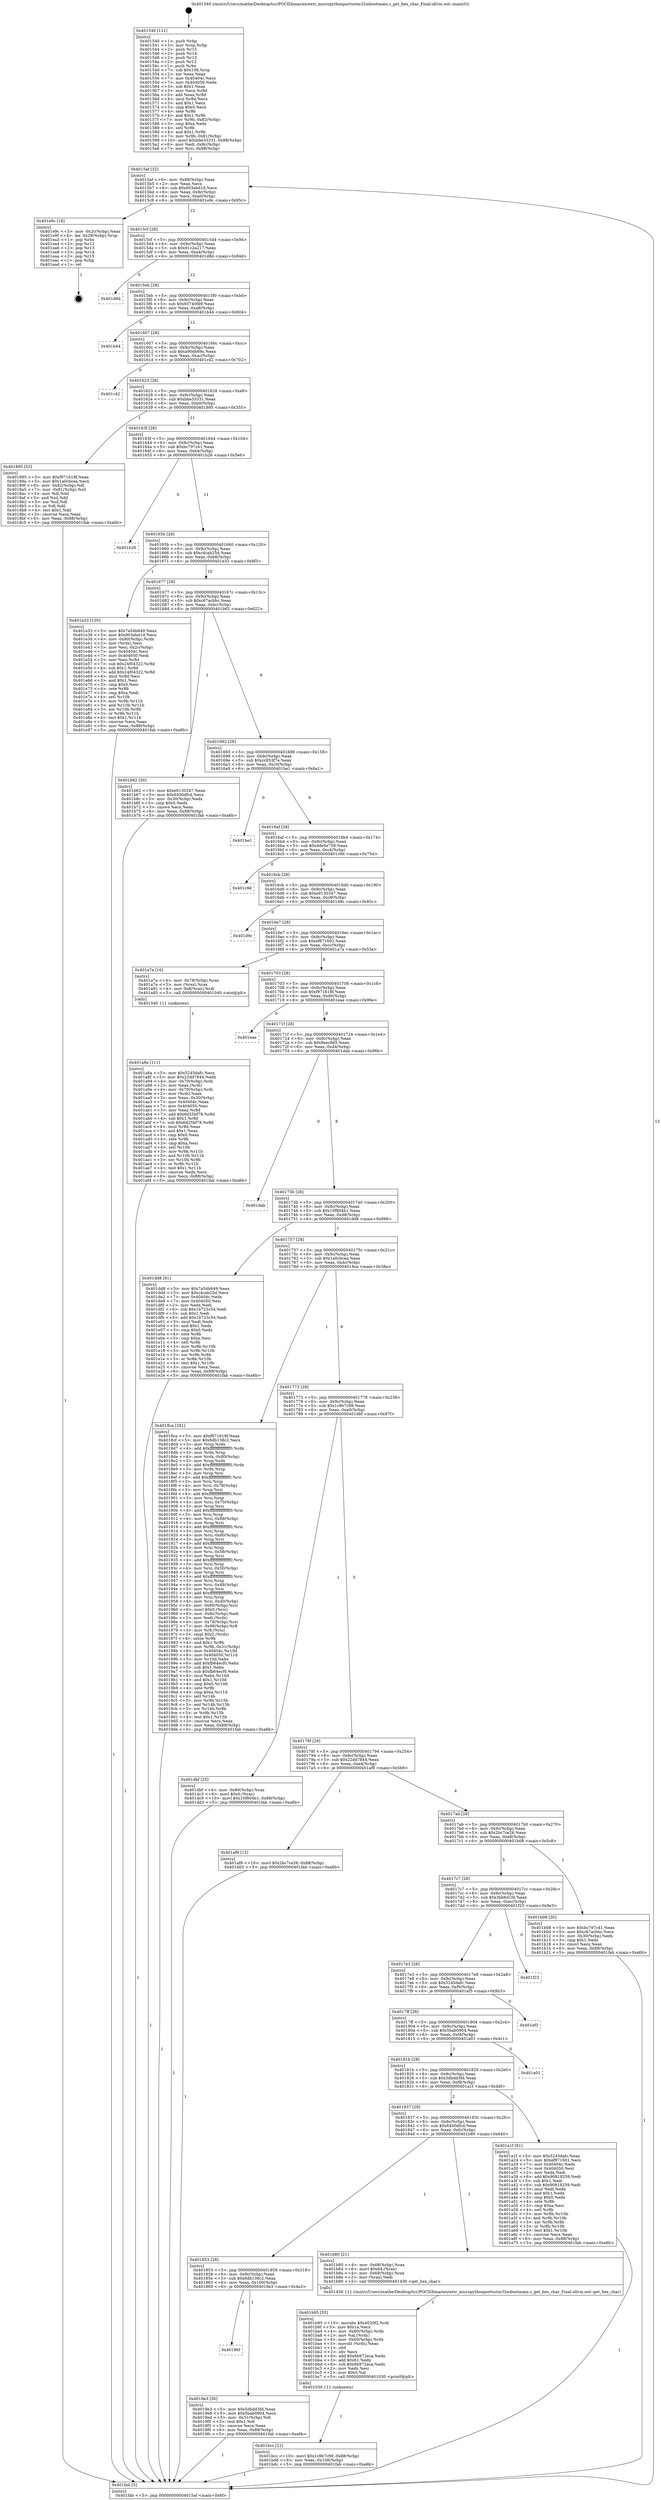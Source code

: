 digraph "0x401540" {
  label = "0x401540 (/mnt/c/Users/mathe/Desktop/tcc/POCII/binaries/extr_micropythonportsstm32mbootmain.c_get_hex_char_Final-ollvm.out::main(0))"
  labelloc = "t"
  node[shape=record]

  Entry [label="",width=0.3,height=0.3,shape=circle,fillcolor=black,style=filled]
  "0x4015af" [label="{
     0x4015af [32]\l
     | [instrs]\l
     &nbsp;&nbsp;0x4015af \<+6\>: mov -0x88(%rbp),%eax\l
     &nbsp;&nbsp;0x4015b5 \<+2\>: mov %eax,%ecx\l
     &nbsp;&nbsp;0x4015b7 \<+6\>: sub $0x803ebd1d,%ecx\l
     &nbsp;&nbsp;0x4015bd \<+6\>: mov %eax,-0x9c(%rbp)\l
     &nbsp;&nbsp;0x4015c3 \<+6\>: mov %ecx,-0xa0(%rbp)\l
     &nbsp;&nbsp;0x4015c9 \<+6\>: je 0000000000401e9c \<main+0x95c\>\l
  }"]
  "0x401e9c" [label="{
     0x401e9c [18]\l
     | [instrs]\l
     &nbsp;&nbsp;0x401e9c \<+3\>: mov -0x2c(%rbp),%eax\l
     &nbsp;&nbsp;0x401e9f \<+4\>: lea -0x28(%rbp),%rsp\l
     &nbsp;&nbsp;0x401ea3 \<+1\>: pop %rbx\l
     &nbsp;&nbsp;0x401ea4 \<+2\>: pop %r12\l
     &nbsp;&nbsp;0x401ea6 \<+2\>: pop %r13\l
     &nbsp;&nbsp;0x401ea8 \<+2\>: pop %r14\l
     &nbsp;&nbsp;0x401eaa \<+2\>: pop %r15\l
     &nbsp;&nbsp;0x401eac \<+1\>: pop %rbp\l
     &nbsp;&nbsp;0x401ead \<+1\>: ret\l
  }"]
  "0x4015cf" [label="{
     0x4015cf [28]\l
     | [instrs]\l
     &nbsp;&nbsp;0x4015cf \<+5\>: jmp 00000000004015d4 \<main+0x94\>\l
     &nbsp;&nbsp;0x4015d4 \<+6\>: mov -0x9c(%rbp),%eax\l
     &nbsp;&nbsp;0x4015da \<+5\>: sub $0x91c2a217,%eax\l
     &nbsp;&nbsp;0x4015df \<+6\>: mov %eax,-0xa4(%rbp)\l
     &nbsp;&nbsp;0x4015e5 \<+6\>: je 0000000000401d8d \<main+0x84d\>\l
  }"]
  Exit [label="",width=0.3,height=0.3,shape=circle,fillcolor=black,style=filled,peripheries=2]
  "0x401d8d" [label="{
     0x401d8d\l
  }", style=dashed]
  "0x4015eb" [label="{
     0x4015eb [28]\l
     | [instrs]\l
     &nbsp;&nbsp;0x4015eb \<+5\>: jmp 00000000004015f0 \<main+0xb0\>\l
     &nbsp;&nbsp;0x4015f0 \<+6\>: mov -0x9c(%rbp),%eax\l
     &nbsp;&nbsp;0x4015f6 \<+5\>: sub $0x93740fd9,%eax\l
     &nbsp;&nbsp;0x4015fb \<+6\>: mov %eax,-0xa8(%rbp)\l
     &nbsp;&nbsp;0x401601 \<+6\>: je 0000000000401b44 \<main+0x604\>\l
  }"]
  "0x401bcc" [label="{
     0x401bcc [21]\l
     | [instrs]\l
     &nbsp;&nbsp;0x401bcc \<+10\>: movl $0x1c9b7c99,-0x88(%rbp)\l
     &nbsp;&nbsp;0x401bd6 \<+6\>: mov %eax,-0x108(%rbp)\l
     &nbsp;&nbsp;0x401bdc \<+5\>: jmp 0000000000401fab \<main+0xa6b\>\l
  }"]
  "0x401b44" [label="{
     0x401b44\l
  }", style=dashed]
  "0x401607" [label="{
     0x401607 [28]\l
     | [instrs]\l
     &nbsp;&nbsp;0x401607 \<+5\>: jmp 000000000040160c \<main+0xcc\>\l
     &nbsp;&nbsp;0x40160c \<+6\>: mov -0x9c(%rbp),%eax\l
     &nbsp;&nbsp;0x401612 \<+5\>: sub $0xa90db69c,%eax\l
     &nbsp;&nbsp;0x401617 \<+6\>: mov %eax,-0xac(%rbp)\l
     &nbsp;&nbsp;0x40161d \<+6\>: je 0000000000401c42 \<main+0x702\>\l
  }"]
  "0x401b95" [label="{
     0x401b95 [55]\l
     | [instrs]\l
     &nbsp;&nbsp;0x401b95 \<+10\>: movabs $0x4020f2,%rdi\l
     &nbsp;&nbsp;0x401b9f \<+5\>: mov $0x1a,%ecx\l
     &nbsp;&nbsp;0x401ba4 \<+4\>: mov -0x60(%rbp),%rdx\l
     &nbsp;&nbsp;0x401ba8 \<+2\>: mov %al,(%rdx)\l
     &nbsp;&nbsp;0x401baa \<+4\>: mov -0x60(%rbp),%rdx\l
     &nbsp;&nbsp;0x401bae \<+3\>: movsbl (%rdx),%eax\l
     &nbsp;&nbsp;0x401bb1 \<+1\>: cltd\l
     &nbsp;&nbsp;0x401bb2 \<+2\>: idiv %ecx\l
     &nbsp;&nbsp;0x401bb4 \<+6\>: add $0x6b972eca,%edx\l
     &nbsp;&nbsp;0x401bba \<+3\>: add $0x61,%edx\l
     &nbsp;&nbsp;0x401bbd \<+6\>: sub $0x6b972eca,%edx\l
     &nbsp;&nbsp;0x401bc3 \<+2\>: mov %edx,%esi\l
     &nbsp;&nbsp;0x401bc5 \<+2\>: mov $0x0,%al\l
     &nbsp;&nbsp;0x401bc7 \<+5\>: call 0000000000401030 \<printf@plt\>\l
     | [calls]\l
     &nbsp;&nbsp;0x401030 \{1\} (unknown)\l
  }"]
  "0x401c42" [label="{
     0x401c42\l
  }", style=dashed]
  "0x401623" [label="{
     0x401623 [28]\l
     | [instrs]\l
     &nbsp;&nbsp;0x401623 \<+5\>: jmp 0000000000401628 \<main+0xe8\>\l
     &nbsp;&nbsp;0x401628 \<+6\>: mov -0x9c(%rbp),%eax\l
     &nbsp;&nbsp;0x40162e \<+5\>: sub $0xbbe33331,%eax\l
     &nbsp;&nbsp;0x401633 \<+6\>: mov %eax,-0xb0(%rbp)\l
     &nbsp;&nbsp;0x401639 \<+6\>: je 0000000000401895 \<main+0x355\>\l
  }"]
  "0x401a8a" [label="{
     0x401a8a [111]\l
     | [instrs]\l
     &nbsp;&nbsp;0x401a8a \<+5\>: mov $0x5245dafc,%ecx\l
     &nbsp;&nbsp;0x401a8f \<+5\>: mov $0x22dd7844,%edx\l
     &nbsp;&nbsp;0x401a94 \<+4\>: mov -0x70(%rbp),%rdi\l
     &nbsp;&nbsp;0x401a98 \<+2\>: mov %eax,(%rdi)\l
     &nbsp;&nbsp;0x401a9a \<+4\>: mov -0x70(%rbp),%rdi\l
     &nbsp;&nbsp;0x401a9e \<+2\>: mov (%rdi),%eax\l
     &nbsp;&nbsp;0x401aa0 \<+3\>: mov %eax,-0x30(%rbp)\l
     &nbsp;&nbsp;0x401aa3 \<+7\>: mov 0x40404c,%eax\l
     &nbsp;&nbsp;0x401aaa \<+7\>: mov 0x404050,%esi\l
     &nbsp;&nbsp;0x401ab1 \<+3\>: mov %eax,%r8d\l
     &nbsp;&nbsp;0x401ab4 \<+7\>: add $0x6d25bf78,%r8d\l
     &nbsp;&nbsp;0x401abb \<+4\>: sub $0x1,%r8d\l
     &nbsp;&nbsp;0x401abf \<+7\>: sub $0x6d25bf78,%r8d\l
     &nbsp;&nbsp;0x401ac6 \<+4\>: imul %r8d,%eax\l
     &nbsp;&nbsp;0x401aca \<+3\>: and $0x1,%eax\l
     &nbsp;&nbsp;0x401acd \<+3\>: cmp $0x0,%eax\l
     &nbsp;&nbsp;0x401ad0 \<+4\>: sete %r9b\l
     &nbsp;&nbsp;0x401ad4 \<+3\>: cmp $0xa,%esi\l
     &nbsp;&nbsp;0x401ad7 \<+4\>: setl %r10b\l
     &nbsp;&nbsp;0x401adb \<+3\>: mov %r9b,%r11b\l
     &nbsp;&nbsp;0x401ade \<+3\>: and %r10b,%r11b\l
     &nbsp;&nbsp;0x401ae1 \<+3\>: xor %r10b,%r9b\l
     &nbsp;&nbsp;0x401ae4 \<+3\>: or %r9b,%r11b\l
     &nbsp;&nbsp;0x401ae7 \<+4\>: test $0x1,%r11b\l
     &nbsp;&nbsp;0x401aeb \<+3\>: cmovne %edx,%ecx\l
     &nbsp;&nbsp;0x401aee \<+6\>: mov %ecx,-0x88(%rbp)\l
     &nbsp;&nbsp;0x401af4 \<+5\>: jmp 0000000000401fab \<main+0xa6b\>\l
  }"]
  "0x401895" [label="{
     0x401895 [53]\l
     | [instrs]\l
     &nbsp;&nbsp;0x401895 \<+5\>: mov $0xf971618f,%eax\l
     &nbsp;&nbsp;0x40189a \<+5\>: mov $0x1a0cbcea,%ecx\l
     &nbsp;&nbsp;0x40189f \<+6\>: mov -0x82(%rbp),%dl\l
     &nbsp;&nbsp;0x4018a5 \<+7\>: mov -0x81(%rbp),%sil\l
     &nbsp;&nbsp;0x4018ac \<+3\>: mov %dl,%dil\l
     &nbsp;&nbsp;0x4018af \<+3\>: and %sil,%dil\l
     &nbsp;&nbsp;0x4018b2 \<+3\>: xor %sil,%dl\l
     &nbsp;&nbsp;0x4018b5 \<+3\>: or %dl,%dil\l
     &nbsp;&nbsp;0x4018b8 \<+4\>: test $0x1,%dil\l
     &nbsp;&nbsp;0x4018bc \<+3\>: cmovne %ecx,%eax\l
     &nbsp;&nbsp;0x4018bf \<+6\>: mov %eax,-0x88(%rbp)\l
     &nbsp;&nbsp;0x4018c5 \<+5\>: jmp 0000000000401fab \<main+0xa6b\>\l
  }"]
  "0x40163f" [label="{
     0x40163f [28]\l
     | [instrs]\l
     &nbsp;&nbsp;0x40163f \<+5\>: jmp 0000000000401644 \<main+0x104\>\l
     &nbsp;&nbsp;0x401644 \<+6\>: mov -0x9c(%rbp),%eax\l
     &nbsp;&nbsp;0x40164a \<+5\>: sub $0xbc797c41,%eax\l
     &nbsp;&nbsp;0x40164f \<+6\>: mov %eax,-0xb4(%rbp)\l
     &nbsp;&nbsp;0x401655 \<+6\>: je 0000000000401b26 \<main+0x5e6\>\l
  }"]
  "0x401fab" [label="{
     0x401fab [5]\l
     | [instrs]\l
     &nbsp;&nbsp;0x401fab \<+5\>: jmp 00000000004015af \<main+0x6f\>\l
  }"]
  "0x401540" [label="{
     0x401540 [111]\l
     | [instrs]\l
     &nbsp;&nbsp;0x401540 \<+1\>: push %rbp\l
     &nbsp;&nbsp;0x401541 \<+3\>: mov %rsp,%rbp\l
     &nbsp;&nbsp;0x401544 \<+2\>: push %r15\l
     &nbsp;&nbsp;0x401546 \<+2\>: push %r14\l
     &nbsp;&nbsp;0x401548 \<+2\>: push %r13\l
     &nbsp;&nbsp;0x40154a \<+2\>: push %r12\l
     &nbsp;&nbsp;0x40154c \<+1\>: push %rbx\l
     &nbsp;&nbsp;0x40154d \<+7\>: sub $0x108,%rsp\l
     &nbsp;&nbsp;0x401554 \<+2\>: xor %eax,%eax\l
     &nbsp;&nbsp;0x401556 \<+7\>: mov 0x40404c,%ecx\l
     &nbsp;&nbsp;0x40155d \<+7\>: mov 0x404050,%edx\l
     &nbsp;&nbsp;0x401564 \<+3\>: sub $0x1,%eax\l
     &nbsp;&nbsp;0x401567 \<+3\>: mov %ecx,%r8d\l
     &nbsp;&nbsp;0x40156a \<+3\>: add %eax,%r8d\l
     &nbsp;&nbsp;0x40156d \<+4\>: imul %r8d,%ecx\l
     &nbsp;&nbsp;0x401571 \<+3\>: and $0x1,%ecx\l
     &nbsp;&nbsp;0x401574 \<+3\>: cmp $0x0,%ecx\l
     &nbsp;&nbsp;0x401577 \<+4\>: sete %r9b\l
     &nbsp;&nbsp;0x40157b \<+4\>: and $0x1,%r9b\l
     &nbsp;&nbsp;0x40157f \<+7\>: mov %r9b,-0x82(%rbp)\l
     &nbsp;&nbsp;0x401586 \<+3\>: cmp $0xa,%edx\l
     &nbsp;&nbsp;0x401589 \<+4\>: setl %r9b\l
     &nbsp;&nbsp;0x40158d \<+4\>: and $0x1,%r9b\l
     &nbsp;&nbsp;0x401591 \<+7\>: mov %r9b,-0x81(%rbp)\l
     &nbsp;&nbsp;0x401598 \<+10\>: movl $0xbbe33331,-0x88(%rbp)\l
     &nbsp;&nbsp;0x4015a2 \<+6\>: mov %edi,-0x8c(%rbp)\l
     &nbsp;&nbsp;0x4015a8 \<+7\>: mov %rsi,-0x98(%rbp)\l
  }"]
  "0x40186f" [label="{
     0x40186f\l
  }", style=dashed]
  "0x401b26" [label="{
     0x401b26\l
  }", style=dashed]
  "0x40165b" [label="{
     0x40165b [28]\l
     | [instrs]\l
     &nbsp;&nbsp;0x40165b \<+5\>: jmp 0000000000401660 \<main+0x120\>\l
     &nbsp;&nbsp;0x401660 \<+6\>: mov -0x9c(%rbp),%eax\l
     &nbsp;&nbsp;0x401666 \<+5\>: sub $0xc4cab25d,%eax\l
     &nbsp;&nbsp;0x40166b \<+6\>: mov %eax,-0xb8(%rbp)\l
     &nbsp;&nbsp;0x401671 \<+6\>: je 0000000000401e33 \<main+0x8f3\>\l
  }"]
  "0x4019e3" [label="{
     0x4019e3 [30]\l
     | [instrs]\l
     &nbsp;&nbsp;0x4019e3 \<+5\>: mov $0x5dbdd3fd,%eax\l
     &nbsp;&nbsp;0x4019e8 \<+5\>: mov $0x5bab0904,%ecx\l
     &nbsp;&nbsp;0x4019ed \<+3\>: mov -0x31(%rbp),%dl\l
     &nbsp;&nbsp;0x4019f0 \<+3\>: test $0x1,%dl\l
     &nbsp;&nbsp;0x4019f3 \<+3\>: cmovne %ecx,%eax\l
     &nbsp;&nbsp;0x4019f6 \<+6\>: mov %eax,-0x88(%rbp)\l
     &nbsp;&nbsp;0x4019fc \<+5\>: jmp 0000000000401fab \<main+0xa6b\>\l
  }"]
  "0x401e33" [label="{
     0x401e33 [105]\l
     | [instrs]\l
     &nbsp;&nbsp;0x401e33 \<+5\>: mov $0x7a54b649,%eax\l
     &nbsp;&nbsp;0x401e38 \<+5\>: mov $0x803ebd1d,%ecx\l
     &nbsp;&nbsp;0x401e3d \<+4\>: mov -0x80(%rbp),%rdx\l
     &nbsp;&nbsp;0x401e41 \<+2\>: mov (%rdx),%esi\l
     &nbsp;&nbsp;0x401e43 \<+3\>: mov %esi,-0x2c(%rbp)\l
     &nbsp;&nbsp;0x401e46 \<+7\>: mov 0x40404c,%esi\l
     &nbsp;&nbsp;0x401e4d \<+7\>: mov 0x404050,%edi\l
     &nbsp;&nbsp;0x401e54 \<+3\>: mov %esi,%r8d\l
     &nbsp;&nbsp;0x401e57 \<+7\>: sub $0x24f04322,%r8d\l
     &nbsp;&nbsp;0x401e5e \<+4\>: sub $0x1,%r8d\l
     &nbsp;&nbsp;0x401e62 \<+7\>: add $0x24f04322,%r8d\l
     &nbsp;&nbsp;0x401e69 \<+4\>: imul %r8d,%esi\l
     &nbsp;&nbsp;0x401e6d \<+3\>: and $0x1,%esi\l
     &nbsp;&nbsp;0x401e70 \<+3\>: cmp $0x0,%esi\l
     &nbsp;&nbsp;0x401e73 \<+4\>: sete %r9b\l
     &nbsp;&nbsp;0x401e77 \<+3\>: cmp $0xa,%edi\l
     &nbsp;&nbsp;0x401e7a \<+4\>: setl %r10b\l
     &nbsp;&nbsp;0x401e7e \<+3\>: mov %r9b,%r11b\l
     &nbsp;&nbsp;0x401e81 \<+3\>: and %r10b,%r11b\l
     &nbsp;&nbsp;0x401e84 \<+3\>: xor %r10b,%r9b\l
     &nbsp;&nbsp;0x401e87 \<+3\>: or %r9b,%r11b\l
     &nbsp;&nbsp;0x401e8a \<+4\>: test $0x1,%r11b\l
     &nbsp;&nbsp;0x401e8e \<+3\>: cmovne %ecx,%eax\l
     &nbsp;&nbsp;0x401e91 \<+6\>: mov %eax,-0x88(%rbp)\l
     &nbsp;&nbsp;0x401e97 \<+5\>: jmp 0000000000401fab \<main+0xa6b\>\l
  }"]
  "0x401677" [label="{
     0x401677 [28]\l
     | [instrs]\l
     &nbsp;&nbsp;0x401677 \<+5\>: jmp 000000000040167c \<main+0x13c\>\l
     &nbsp;&nbsp;0x40167c \<+6\>: mov -0x9c(%rbp),%eax\l
     &nbsp;&nbsp;0x401682 \<+5\>: sub $0xc67acbbc,%eax\l
     &nbsp;&nbsp;0x401687 \<+6\>: mov %eax,-0xbc(%rbp)\l
     &nbsp;&nbsp;0x40168d \<+6\>: je 0000000000401b62 \<main+0x622\>\l
  }"]
  "0x401853" [label="{
     0x401853 [28]\l
     | [instrs]\l
     &nbsp;&nbsp;0x401853 \<+5\>: jmp 0000000000401858 \<main+0x318\>\l
     &nbsp;&nbsp;0x401858 \<+6\>: mov -0x9c(%rbp),%eax\l
     &nbsp;&nbsp;0x40185e \<+5\>: sub $0x6db138c2,%eax\l
     &nbsp;&nbsp;0x401863 \<+6\>: mov %eax,-0x100(%rbp)\l
     &nbsp;&nbsp;0x401869 \<+6\>: je 00000000004019e3 \<main+0x4a3\>\l
  }"]
  "0x401b62" [label="{
     0x401b62 [30]\l
     | [instrs]\l
     &nbsp;&nbsp;0x401b62 \<+5\>: mov $0xe9130347,%eax\l
     &nbsp;&nbsp;0x401b67 \<+5\>: mov $0x6400dfcd,%ecx\l
     &nbsp;&nbsp;0x401b6c \<+3\>: mov -0x30(%rbp),%edx\l
     &nbsp;&nbsp;0x401b6f \<+3\>: cmp $0x0,%edx\l
     &nbsp;&nbsp;0x401b72 \<+3\>: cmove %ecx,%eax\l
     &nbsp;&nbsp;0x401b75 \<+6\>: mov %eax,-0x88(%rbp)\l
     &nbsp;&nbsp;0x401b7b \<+5\>: jmp 0000000000401fab \<main+0xa6b\>\l
  }"]
  "0x401693" [label="{
     0x401693 [28]\l
     | [instrs]\l
     &nbsp;&nbsp;0x401693 \<+5\>: jmp 0000000000401698 \<main+0x158\>\l
     &nbsp;&nbsp;0x401698 \<+6\>: mov -0x9c(%rbp),%eax\l
     &nbsp;&nbsp;0x40169e \<+5\>: sub $0xcc853f7e,%eax\l
     &nbsp;&nbsp;0x4016a3 \<+6\>: mov %eax,-0xc0(%rbp)\l
     &nbsp;&nbsp;0x4016a9 \<+6\>: je 0000000000401be1 \<main+0x6a1\>\l
  }"]
  "0x401b80" [label="{
     0x401b80 [21]\l
     | [instrs]\l
     &nbsp;&nbsp;0x401b80 \<+4\>: mov -0x68(%rbp),%rax\l
     &nbsp;&nbsp;0x401b84 \<+6\>: movl $0x64,(%rax)\l
     &nbsp;&nbsp;0x401b8a \<+4\>: mov -0x68(%rbp),%rax\l
     &nbsp;&nbsp;0x401b8e \<+2\>: mov (%rax),%edi\l
     &nbsp;&nbsp;0x401b90 \<+5\>: call 0000000000401430 \<get_hex_char\>\l
     | [calls]\l
     &nbsp;&nbsp;0x401430 \{1\} (/mnt/c/Users/mathe/Desktop/tcc/POCII/binaries/extr_micropythonportsstm32mbootmain.c_get_hex_char_Final-ollvm.out::get_hex_char)\l
  }"]
  "0x401be1" [label="{
     0x401be1\l
  }", style=dashed]
  "0x4016af" [label="{
     0x4016af [28]\l
     | [instrs]\l
     &nbsp;&nbsp;0x4016af \<+5\>: jmp 00000000004016b4 \<main+0x174\>\l
     &nbsp;&nbsp;0x4016b4 \<+6\>: mov -0x9c(%rbp),%eax\l
     &nbsp;&nbsp;0x4016ba \<+5\>: sub $0xdde5e739,%eax\l
     &nbsp;&nbsp;0x4016bf \<+6\>: mov %eax,-0xc4(%rbp)\l
     &nbsp;&nbsp;0x4016c5 \<+6\>: je 0000000000401c9d \<main+0x75d\>\l
  }"]
  "0x401837" [label="{
     0x401837 [28]\l
     | [instrs]\l
     &nbsp;&nbsp;0x401837 \<+5\>: jmp 000000000040183c \<main+0x2fc\>\l
     &nbsp;&nbsp;0x40183c \<+6\>: mov -0x9c(%rbp),%eax\l
     &nbsp;&nbsp;0x401842 \<+5\>: sub $0x6400dfcd,%eax\l
     &nbsp;&nbsp;0x401847 \<+6\>: mov %eax,-0xfc(%rbp)\l
     &nbsp;&nbsp;0x40184d \<+6\>: je 0000000000401b80 \<main+0x640\>\l
  }"]
  "0x401c9d" [label="{
     0x401c9d\l
  }", style=dashed]
  "0x4016cb" [label="{
     0x4016cb [28]\l
     | [instrs]\l
     &nbsp;&nbsp;0x4016cb \<+5\>: jmp 00000000004016d0 \<main+0x190\>\l
     &nbsp;&nbsp;0x4016d0 \<+6\>: mov -0x9c(%rbp),%eax\l
     &nbsp;&nbsp;0x4016d6 \<+5\>: sub $0xe9130347,%eax\l
     &nbsp;&nbsp;0x4016db \<+6\>: mov %eax,-0xc8(%rbp)\l
     &nbsp;&nbsp;0x4016e1 \<+6\>: je 0000000000401d9c \<main+0x85c\>\l
  }"]
  "0x401a1f" [label="{
     0x401a1f [91]\l
     | [instrs]\l
     &nbsp;&nbsp;0x401a1f \<+5\>: mov $0x5245dafc,%eax\l
     &nbsp;&nbsp;0x401a24 \<+5\>: mov $0xef871601,%ecx\l
     &nbsp;&nbsp;0x401a29 \<+7\>: mov 0x40404c,%edx\l
     &nbsp;&nbsp;0x401a30 \<+7\>: mov 0x404050,%esi\l
     &nbsp;&nbsp;0x401a37 \<+2\>: mov %edx,%edi\l
     &nbsp;&nbsp;0x401a39 \<+6\>: add $0x90818259,%edi\l
     &nbsp;&nbsp;0x401a3f \<+3\>: sub $0x1,%edi\l
     &nbsp;&nbsp;0x401a42 \<+6\>: sub $0x90818259,%edi\l
     &nbsp;&nbsp;0x401a48 \<+3\>: imul %edi,%edx\l
     &nbsp;&nbsp;0x401a4b \<+3\>: and $0x1,%edx\l
     &nbsp;&nbsp;0x401a4e \<+3\>: cmp $0x0,%edx\l
     &nbsp;&nbsp;0x401a51 \<+4\>: sete %r8b\l
     &nbsp;&nbsp;0x401a55 \<+3\>: cmp $0xa,%esi\l
     &nbsp;&nbsp;0x401a58 \<+4\>: setl %r9b\l
     &nbsp;&nbsp;0x401a5c \<+3\>: mov %r8b,%r10b\l
     &nbsp;&nbsp;0x401a5f \<+3\>: and %r9b,%r10b\l
     &nbsp;&nbsp;0x401a62 \<+3\>: xor %r9b,%r8b\l
     &nbsp;&nbsp;0x401a65 \<+3\>: or %r8b,%r10b\l
     &nbsp;&nbsp;0x401a68 \<+4\>: test $0x1,%r10b\l
     &nbsp;&nbsp;0x401a6c \<+3\>: cmovne %ecx,%eax\l
     &nbsp;&nbsp;0x401a6f \<+6\>: mov %eax,-0x88(%rbp)\l
     &nbsp;&nbsp;0x401a75 \<+5\>: jmp 0000000000401fab \<main+0xa6b\>\l
  }"]
  "0x401d9c" [label="{
     0x401d9c\l
  }", style=dashed]
  "0x4016e7" [label="{
     0x4016e7 [28]\l
     | [instrs]\l
     &nbsp;&nbsp;0x4016e7 \<+5\>: jmp 00000000004016ec \<main+0x1ac\>\l
     &nbsp;&nbsp;0x4016ec \<+6\>: mov -0x9c(%rbp),%eax\l
     &nbsp;&nbsp;0x4016f2 \<+5\>: sub $0xef871601,%eax\l
     &nbsp;&nbsp;0x4016f7 \<+6\>: mov %eax,-0xcc(%rbp)\l
     &nbsp;&nbsp;0x4016fd \<+6\>: je 0000000000401a7a \<main+0x53a\>\l
  }"]
  "0x40181b" [label="{
     0x40181b [28]\l
     | [instrs]\l
     &nbsp;&nbsp;0x40181b \<+5\>: jmp 0000000000401820 \<main+0x2e0\>\l
     &nbsp;&nbsp;0x401820 \<+6\>: mov -0x9c(%rbp),%eax\l
     &nbsp;&nbsp;0x401826 \<+5\>: sub $0x5dbdd3fd,%eax\l
     &nbsp;&nbsp;0x40182b \<+6\>: mov %eax,-0xf8(%rbp)\l
     &nbsp;&nbsp;0x401831 \<+6\>: je 0000000000401a1f \<main+0x4df\>\l
  }"]
  "0x401a7a" [label="{
     0x401a7a [16]\l
     | [instrs]\l
     &nbsp;&nbsp;0x401a7a \<+4\>: mov -0x78(%rbp),%rax\l
     &nbsp;&nbsp;0x401a7e \<+3\>: mov (%rax),%rax\l
     &nbsp;&nbsp;0x401a81 \<+4\>: mov 0x8(%rax),%rdi\l
     &nbsp;&nbsp;0x401a85 \<+5\>: call 0000000000401040 \<atoi@plt\>\l
     | [calls]\l
     &nbsp;&nbsp;0x401040 \{1\} (unknown)\l
  }"]
  "0x401703" [label="{
     0x401703 [28]\l
     | [instrs]\l
     &nbsp;&nbsp;0x401703 \<+5\>: jmp 0000000000401708 \<main+0x1c8\>\l
     &nbsp;&nbsp;0x401708 \<+6\>: mov -0x9c(%rbp),%eax\l
     &nbsp;&nbsp;0x40170e \<+5\>: sub $0xf971618f,%eax\l
     &nbsp;&nbsp;0x401713 \<+6\>: mov %eax,-0xd0(%rbp)\l
     &nbsp;&nbsp;0x401719 \<+6\>: je 0000000000401eae \<main+0x96e\>\l
  }"]
  "0x401a01" [label="{
     0x401a01\l
  }", style=dashed]
  "0x401eae" [label="{
     0x401eae\l
  }", style=dashed]
  "0x40171f" [label="{
     0x40171f [28]\l
     | [instrs]\l
     &nbsp;&nbsp;0x40171f \<+5\>: jmp 0000000000401724 \<main+0x1e4\>\l
     &nbsp;&nbsp;0x401724 \<+6\>: mov -0x9c(%rbp),%eax\l
     &nbsp;&nbsp;0x40172a \<+5\>: sub $0x8eec665,%eax\l
     &nbsp;&nbsp;0x40172f \<+6\>: mov %eax,-0xd4(%rbp)\l
     &nbsp;&nbsp;0x401735 \<+6\>: je 0000000000401dab \<main+0x86b\>\l
  }"]
  "0x4017ff" [label="{
     0x4017ff [28]\l
     | [instrs]\l
     &nbsp;&nbsp;0x4017ff \<+5\>: jmp 0000000000401804 \<main+0x2c4\>\l
     &nbsp;&nbsp;0x401804 \<+6\>: mov -0x9c(%rbp),%eax\l
     &nbsp;&nbsp;0x40180a \<+5\>: sub $0x5bab0904,%eax\l
     &nbsp;&nbsp;0x40180f \<+6\>: mov %eax,-0xf4(%rbp)\l
     &nbsp;&nbsp;0x401815 \<+6\>: je 0000000000401a01 \<main+0x4c1\>\l
  }"]
  "0x401dab" [label="{
     0x401dab\l
  }", style=dashed]
  "0x40173b" [label="{
     0x40173b [28]\l
     | [instrs]\l
     &nbsp;&nbsp;0x40173b \<+5\>: jmp 0000000000401740 \<main+0x200\>\l
     &nbsp;&nbsp;0x401740 \<+6\>: mov -0x9c(%rbp),%eax\l
     &nbsp;&nbsp;0x401746 \<+5\>: sub $0x10f804b1,%eax\l
     &nbsp;&nbsp;0x40174b \<+6\>: mov %eax,-0xd8(%rbp)\l
     &nbsp;&nbsp;0x401751 \<+6\>: je 0000000000401dd8 \<main+0x898\>\l
  }"]
  "0x401ef3" [label="{
     0x401ef3\l
  }", style=dashed]
  "0x401dd8" [label="{
     0x401dd8 [91]\l
     | [instrs]\l
     &nbsp;&nbsp;0x401dd8 \<+5\>: mov $0x7a54b649,%eax\l
     &nbsp;&nbsp;0x401ddd \<+5\>: mov $0xc4cab25d,%ecx\l
     &nbsp;&nbsp;0x401de2 \<+7\>: mov 0x40404c,%edx\l
     &nbsp;&nbsp;0x401de9 \<+7\>: mov 0x404050,%esi\l
     &nbsp;&nbsp;0x401df0 \<+2\>: mov %edx,%edi\l
     &nbsp;&nbsp;0x401df2 \<+6\>: sub $0x1b723c54,%edi\l
     &nbsp;&nbsp;0x401df8 \<+3\>: sub $0x1,%edi\l
     &nbsp;&nbsp;0x401dfb \<+6\>: add $0x1b723c54,%edi\l
     &nbsp;&nbsp;0x401e01 \<+3\>: imul %edi,%edx\l
     &nbsp;&nbsp;0x401e04 \<+3\>: and $0x1,%edx\l
     &nbsp;&nbsp;0x401e07 \<+3\>: cmp $0x0,%edx\l
     &nbsp;&nbsp;0x401e0a \<+4\>: sete %r8b\l
     &nbsp;&nbsp;0x401e0e \<+3\>: cmp $0xa,%esi\l
     &nbsp;&nbsp;0x401e11 \<+4\>: setl %r9b\l
     &nbsp;&nbsp;0x401e15 \<+3\>: mov %r8b,%r10b\l
     &nbsp;&nbsp;0x401e18 \<+3\>: and %r9b,%r10b\l
     &nbsp;&nbsp;0x401e1b \<+3\>: xor %r9b,%r8b\l
     &nbsp;&nbsp;0x401e1e \<+3\>: or %r8b,%r10b\l
     &nbsp;&nbsp;0x401e21 \<+4\>: test $0x1,%r10b\l
     &nbsp;&nbsp;0x401e25 \<+3\>: cmovne %ecx,%eax\l
     &nbsp;&nbsp;0x401e28 \<+6\>: mov %eax,-0x88(%rbp)\l
     &nbsp;&nbsp;0x401e2e \<+5\>: jmp 0000000000401fab \<main+0xa6b\>\l
  }"]
  "0x401757" [label="{
     0x401757 [28]\l
     | [instrs]\l
     &nbsp;&nbsp;0x401757 \<+5\>: jmp 000000000040175c \<main+0x21c\>\l
     &nbsp;&nbsp;0x40175c \<+6\>: mov -0x9c(%rbp),%eax\l
     &nbsp;&nbsp;0x401762 \<+5\>: sub $0x1a0cbcea,%eax\l
     &nbsp;&nbsp;0x401767 \<+6\>: mov %eax,-0xdc(%rbp)\l
     &nbsp;&nbsp;0x40176d \<+6\>: je 00000000004018ca \<main+0x38a\>\l
  }"]
  "0x4017e3" [label="{
     0x4017e3 [28]\l
     | [instrs]\l
     &nbsp;&nbsp;0x4017e3 \<+5\>: jmp 00000000004017e8 \<main+0x2a8\>\l
     &nbsp;&nbsp;0x4017e8 \<+6\>: mov -0x9c(%rbp),%eax\l
     &nbsp;&nbsp;0x4017ee \<+5\>: sub $0x5245dafc,%eax\l
     &nbsp;&nbsp;0x4017f3 \<+6\>: mov %eax,-0xf0(%rbp)\l
     &nbsp;&nbsp;0x4017f9 \<+6\>: je 0000000000401ef3 \<main+0x9b3\>\l
  }"]
  "0x4018ca" [label="{
     0x4018ca [281]\l
     | [instrs]\l
     &nbsp;&nbsp;0x4018ca \<+5\>: mov $0xf971618f,%eax\l
     &nbsp;&nbsp;0x4018cf \<+5\>: mov $0x6db138c2,%ecx\l
     &nbsp;&nbsp;0x4018d4 \<+3\>: mov %rsp,%rdx\l
     &nbsp;&nbsp;0x4018d7 \<+4\>: add $0xfffffffffffffff0,%rdx\l
     &nbsp;&nbsp;0x4018db \<+3\>: mov %rdx,%rsp\l
     &nbsp;&nbsp;0x4018de \<+4\>: mov %rdx,-0x80(%rbp)\l
     &nbsp;&nbsp;0x4018e2 \<+3\>: mov %rsp,%rdx\l
     &nbsp;&nbsp;0x4018e5 \<+4\>: add $0xfffffffffffffff0,%rdx\l
     &nbsp;&nbsp;0x4018e9 \<+3\>: mov %rdx,%rsp\l
     &nbsp;&nbsp;0x4018ec \<+3\>: mov %rsp,%rsi\l
     &nbsp;&nbsp;0x4018ef \<+4\>: add $0xfffffffffffffff0,%rsi\l
     &nbsp;&nbsp;0x4018f3 \<+3\>: mov %rsi,%rsp\l
     &nbsp;&nbsp;0x4018f6 \<+4\>: mov %rsi,-0x78(%rbp)\l
     &nbsp;&nbsp;0x4018fa \<+3\>: mov %rsp,%rsi\l
     &nbsp;&nbsp;0x4018fd \<+4\>: add $0xfffffffffffffff0,%rsi\l
     &nbsp;&nbsp;0x401901 \<+3\>: mov %rsi,%rsp\l
     &nbsp;&nbsp;0x401904 \<+4\>: mov %rsi,-0x70(%rbp)\l
     &nbsp;&nbsp;0x401908 \<+3\>: mov %rsp,%rsi\l
     &nbsp;&nbsp;0x40190b \<+4\>: add $0xfffffffffffffff0,%rsi\l
     &nbsp;&nbsp;0x40190f \<+3\>: mov %rsi,%rsp\l
     &nbsp;&nbsp;0x401912 \<+4\>: mov %rsi,-0x68(%rbp)\l
     &nbsp;&nbsp;0x401916 \<+3\>: mov %rsp,%rsi\l
     &nbsp;&nbsp;0x401919 \<+4\>: add $0xfffffffffffffff0,%rsi\l
     &nbsp;&nbsp;0x40191d \<+3\>: mov %rsi,%rsp\l
     &nbsp;&nbsp;0x401920 \<+4\>: mov %rsi,-0x60(%rbp)\l
     &nbsp;&nbsp;0x401924 \<+3\>: mov %rsp,%rsi\l
     &nbsp;&nbsp;0x401927 \<+4\>: add $0xfffffffffffffff0,%rsi\l
     &nbsp;&nbsp;0x40192b \<+3\>: mov %rsi,%rsp\l
     &nbsp;&nbsp;0x40192e \<+4\>: mov %rsi,-0x58(%rbp)\l
     &nbsp;&nbsp;0x401932 \<+3\>: mov %rsp,%rsi\l
     &nbsp;&nbsp;0x401935 \<+4\>: add $0xfffffffffffffff0,%rsi\l
     &nbsp;&nbsp;0x401939 \<+3\>: mov %rsi,%rsp\l
     &nbsp;&nbsp;0x40193c \<+4\>: mov %rsi,-0x50(%rbp)\l
     &nbsp;&nbsp;0x401940 \<+3\>: mov %rsp,%rsi\l
     &nbsp;&nbsp;0x401943 \<+4\>: add $0xfffffffffffffff0,%rsi\l
     &nbsp;&nbsp;0x401947 \<+3\>: mov %rsi,%rsp\l
     &nbsp;&nbsp;0x40194a \<+4\>: mov %rsi,-0x48(%rbp)\l
     &nbsp;&nbsp;0x40194e \<+3\>: mov %rsp,%rsi\l
     &nbsp;&nbsp;0x401951 \<+4\>: add $0xfffffffffffffff0,%rsi\l
     &nbsp;&nbsp;0x401955 \<+3\>: mov %rsi,%rsp\l
     &nbsp;&nbsp;0x401958 \<+4\>: mov %rsi,-0x40(%rbp)\l
     &nbsp;&nbsp;0x40195c \<+4\>: mov -0x80(%rbp),%rsi\l
     &nbsp;&nbsp;0x401960 \<+6\>: movl $0x0,(%rsi)\l
     &nbsp;&nbsp;0x401966 \<+6\>: mov -0x8c(%rbp),%edi\l
     &nbsp;&nbsp;0x40196c \<+2\>: mov %edi,(%rdx)\l
     &nbsp;&nbsp;0x40196e \<+4\>: mov -0x78(%rbp),%rsi\l
     &nbsp;&nbsp;0x401972 \<+7\>: mov -0x98(%rbp),%r8\l
     &nbsp;&nbsp;0x401979 \<+3\>: mov %r8,(%rsi)\l
     &nbsp;&nbsp;0x40197c \<+3\>: cmpl $0x2,(%rdx)\l
     &nbsp;&nbsp;0x40197f \<+4\>: setne %r9b\l
     &nbsp;&nbsp;0x401983 \<+4\>: and $0x1,%r9b\l
     &nbsp;&nbsp;0x401987 \<+4\>: mov %r9b,-0x31(%rbp)\l
     &nbsp;&nbsp;0x40198b \<+8\>: mov 0x40404c,%r10d\l
     &nbsp;&nbsp;0x401993 \<+8\>: mov 0x404050,%r11d\l
     &nbsp;&nbsp;0x40199b \<+3\>: mov %r10d,%ebx\l
     &nbsp;&nbsp;0x40199e \<+6\>: add $0xfb64ecf0,%ebx\l
     &nbsp;&nbsp;0x4019a4 \<+3\>: sub $0x1,%ebx\l
     &nbsp;&nbsp;0x4019a7 \<+6\>: sub $0xfb64ecf0,%ebx\l
     &nbsp;&nbsp;0x4019ad \<+4\>: imul %ebx,%r10d\l
     &nbsp;&nbsp;0x4019b1 \<+4\>: and $0x1,%r10d\l
     &nbsp;&nbsp;0x4019b5 \<+4\>: cmp $0x0,%r10d\l
     &nbsp;&nbsp;0x4019b9 \<+4\>: sete %r9b\l
     &nbsp;&nbsp;0x4019bd \<+4\>: cmp $0xa,%r11d\l
     &nbsp;&nbsp;0x4019c1 \<+4\>: setl %r14b\l
     &nbsp;&nbsp;0x4019c5 \<+3\>: mov %r9b,%r15b\l
     &nbsp;&nbsp;0x4019c8 \<+3\>: and %r14b,%r15b\l
     &nbsp;&nbsp;0x4019cb \<+3\>: xor %r14b,%r9b\l
     &nbsp;&nbsp;0x4019ce \<+3\>: or %r9b,%r15b\l
     &nbsp;&nbsp;0x4019d1 \<+4\>: test $0x1,%r15b\l
     &nbsp;&nbsp;0x4019d5 \<+3\>: cmovne %ecx,%eax\l
     &nbsp;&nbsp;0x4019d8 \<+6\>: mov %eax,-0x88(%rbp)\l
     &nbsp;&nbsp;0x4019de \<+5\>: jmp 0000000000401fab \<main+0xa6b\>\l
  }"]
  "0x401773" [label="{
     0x401773 [28]\l
     | [instrs]\l
     &nbsp;&nbsp;0x401773 \<+5\>: jmp 0000000000401778 \<main+0x238\>\l
     &nbsp;&nbsp;0x401778 \<+6\>: mov -0x9c(%rbp),%eax\l
     &nbsp;&nbsp;0x40177e \<+5\>: sub $0x1c9b7c99,%eax\l
     &nbsp;&nbsp;0x401783 \<+6\>: mov %eax,-0xe0(%rbp)\l
     &nbsp;&nbsp;0x401789 \<+6\>: je 0000000000401dbf \<main+0x87f\>\l
  }"]
  "0x401f23" [label="{
     0x401f23\l
  }", style=dashed]
  "0x4017c7" [label="{
     0x4017c7 [28]\l
     | [instrs]\l
     &nbsp;&nbsp;0x4017c7 \<+5\>: jmp 00000000004017cc \<main+0x28c\>\l
     &nbsp;&nbsp;0x4017cc \<+6\>: mov -0x9c(%rbp),%eax\l
     &nbsp;&nbsp;0x4017d2 \<+5\>: sub $0x3bb6d1fd,%eax\l
     &nbsp;&nbsp;0x4017d7 \<+6\>: mov %eax,-0xec(%rbp)\l
     &nbsp;&nbsp;0x4017dd \<+6\>: je 0000000000401f23 \<main+0x9e3\>\l
  }"]
  "0x401dbf" [label="{
     0x401dbf [25]\l
     | [instrs]\l
     &nbsp;&nbsp;0x401dbf \<+4\>: mov -0x80(%rbp),%rax\l
     &nbsp;&nbsp;0x401dc3 \<+6\>: movl $0x0,(%rax)\l
     &nbsp;&nbsp;0x401dc9 \<+10\>: movl $0x10f804b1,-0x88(%rbp)\l
     &nbsp;&nbsp;0x401dd3 \<+5\>: jmp 0000000000401fab \<main+0xa6b\>\l
  }"]
  "0x40178f" [label="{
     0x40178f [28]\l
     | [instrs]\l
     &nbsp;&nbsp;0x40178f \<+5\>: jmp 0000000000401794 \<main+0x254\>\l
     &nbsp;&nbsp;0x401794 \<+6\>: mov -0x9c(%rbp),%eax\l
     &nbsp;&nbsp;0x40179a \<+5\>: sub $0x22dd7844,%eax\l
     &nbsp;&nbsp;0x40179f \<+6\>: mov %eax,-0xe4(%rbp)\l
     &nbsp;&nbsp;0x4017a5 \<+6\>: je 0000000000401af9 \<main+0x5b9\>\l
  }"]
  "0x401b08" [label="{
     0x401b08 [30]\l
     | [instrs]\l
     &nbsp;&nbsp;0x401b08 \<+5\>: mov $0xbc797c41,%eax\l
     &nbsp;&nbsp;0x401b0d \<+5\>: mov $0xc67acbbc,%ecx\l
     &nbsp;&nbsp;0x401b12 \<+3\>: mov -0x30(%rbp),%edx\l
     &nbsp;&nbsp;0x401b15 \<+3\>: cmp $0x1,%edx\l
     &nbsp;&nbsp;0x401b18 \<+3\>: cmovl %ecx,%eax\l
     &nbsp;&nbsp;0x401b1b \<+6\>: mov %eax,-0x88(%rbp)\l
     &nbsp;&nbsp;0x401b21 \<+5\>: jmp 0000000000401fab \<main+0xa6b\>\l
  }"]
  "0x401af9" [label="{
     0x401af9 [15]\l
     | [instrs]\l
     &nbsp;&nbsp;0x401af9 \<+10\>: movl $0x2bc7ce26,-0x88(%rbp)\l
     &nbsp;&nbsp;0x401b03 \<+5\>: jmp 0000000000401fab \<main+0xa6b\>\l
  }"]
  "0x4017ab" [label="{
     0x4017ab [28]\l
     | [instrs]\l
     &nbsp;&nbsp;0x4017ab \<+5\>: jmp 00000000004017b0 \<main+0x270\>\l
     &nbsp;&nbsp;0x4017b0 \<+6\>: mov -0x9c(%rbp),%eax\l
     &nbsp;&nbsp;0x4017b6 \<+5\>: sub $0x2bc7ce26,%eax\l
     &nbsp;&nbsp;0x4017bb \<+6\>: mov %eax,-0xe8(%rbp)\l
     &nbsp;&nbsp;0x4017c1 \<+6\>: je 0000000000401b08 \<main+0x5c8\>\l
  }"]
  Entry -> "0x401540" [label=" 1"]
  "0x4015af" -> "0x401e9c" [label=" 1"]
  "0x4015af" -> "0x4015cf" [label=" 12"]
  "0x401e9c" -> Exit [label=" 1"]
  "0x4015cf" -> "0x401d8d" [label=" 0"]
  "0x4015cf" -> "0x4015eb" [label=" 12"]
  "0x401e33" -> "0x401fab" [label=" 1"]
  "0x4015eb" -> "0x401b44" [label=" 0"]
  "0x4015eb" -> "0x401607" [label=" 12"]
  "0x401dd8" -> "0x401fab" [label=" 1"]
  "0x401607" -> "0x401c42" [label=" 0"]
  "0x401607" -> "0x401623" [label=" 12"]
  "0x401dbf" -> "0x401fab" [label=" 1"]
  "0x401623" -> "0x401895" [label=" 1"]
  "0x401623" -> "0x40163f" [label=" 11"]
  "0x401895" -> "0x401fab" [label=" 1"]
  "0x401540" -> "0x4015af" [label=" 1"]
  "0x401fab" -> "0x4015af" [label=" 12"]
  "0x401bcc" -> "0x401fab" [label=" 1"]
  "0x40163f" -> "0x401b26" [label=" 0"]
  "0x40163f" -> "0x40165b" [label=" 11"]
  "0x401b95" -> "0x401bcc" [label=" 1"]
  "0x40165b" -> "0x401e33" [label=" 1"]
  "0x40165b" -> "0x401677" [label=" 10"]
  "0x401b80" -> "0x401b95" [label=" 1"]
  "0x401677" -> "0x401b62" [label=" 1"]
  "0x401677" -> "0x401693" [label=" 9"]
  "0x401b08" -> "0x401fab" [label=" 1"]
  "0x401693" -> "0x401be1" [label=" 0"]
  "0x401693" -> "0x4016af" [label=" 9"]
  "0x401af9" -> "0x401fab" [label=" 1"]
  "0x4016af" -> "0x401c9d" [label=" 0"]
  "0x4016af" -> "0x4016cb" [label=" 9"]
  "0x401a7a" -> "0x401a8a" [label=" 1"]
  "0x4016cb" -> "0x401d9c" [label=" 0"]
  "0x4016cb" -> "0x4016e7" [label=" 9"]
  "0x401a1f" -> "0x401fab" [label=" 1"]
  "0x4016e7" -> "0x401a7a" [label=" 1"]
  "0x4016e7" -> "0x401703" [label=" 8"]
  "0x401853" -> "0x40186f" [label=" 0"]
  "0x401703" -> "0x401eae" [label=" 0"]
  "0x401703" -> "0x40171f" [label=" 8"]
  "0x401853" -> "0x4019e3" [label=" 1"]
  "0x40171f" -> "0x401dab" [label=" 0"]
  "0x40171f" -> "0x40173b" [label=" 8"]
  "0x401837" -> "0x401853" [label=" 1"]
  "0x40173b" -> "0x401dd8" [label=" 1"]
  "0x40173b" -> "0x401757" [label=" 7"]
  "0x401837" -> "0x401b80" [label=" 1"]
  "0x401757" -> "0x4018ca" [label=" 1"]
  "0x401757" -> "0x401773" [label=" 6"]
  "0x40181b" -> "0x401837" [label=" 2"]
  "0x4018ca" -> "0x401fab" [label=" 1"]
  "0x40181b" -> "0x401a1f" [label=" 1"]
  "0x401773" -> "0x401dbf" [label=" 1"]
  "0x401773" -> "0x40178f" [label=" 5"]
  "0x4017ff" -> "0x40181b" [label=" 3"]
  "0x40178f" -> "0x401af9" [label=" 1"]
  "0x40178f" -> "0x4017ab" [label=" 4"]
  "0x4017ff" -> "0x401a01" [label=" 0"]
  "0x4017ab" -> "0x401b08" [label=" 1"]
  "0x4017ab" -> "0x4017c7" [label=" 3"]
  "0x4019e3" -> "0x401fab" [label=" 1"]
  "0x4017c7" -> "0x401f23" [label=" 0"]
  "0x4017c7" -> "0x4017e3" [label=" 3"]
  "0x401a8a" -> "0x401fab" [label=" 1"]
  "0x4017e3" -> "0x401ef3" [label=" 0"]
  "0x4017e3" -> "0x4017ff" [label=" 3"]
  "0x401b62" -> "0x401fab" [label=" 1"]
}
